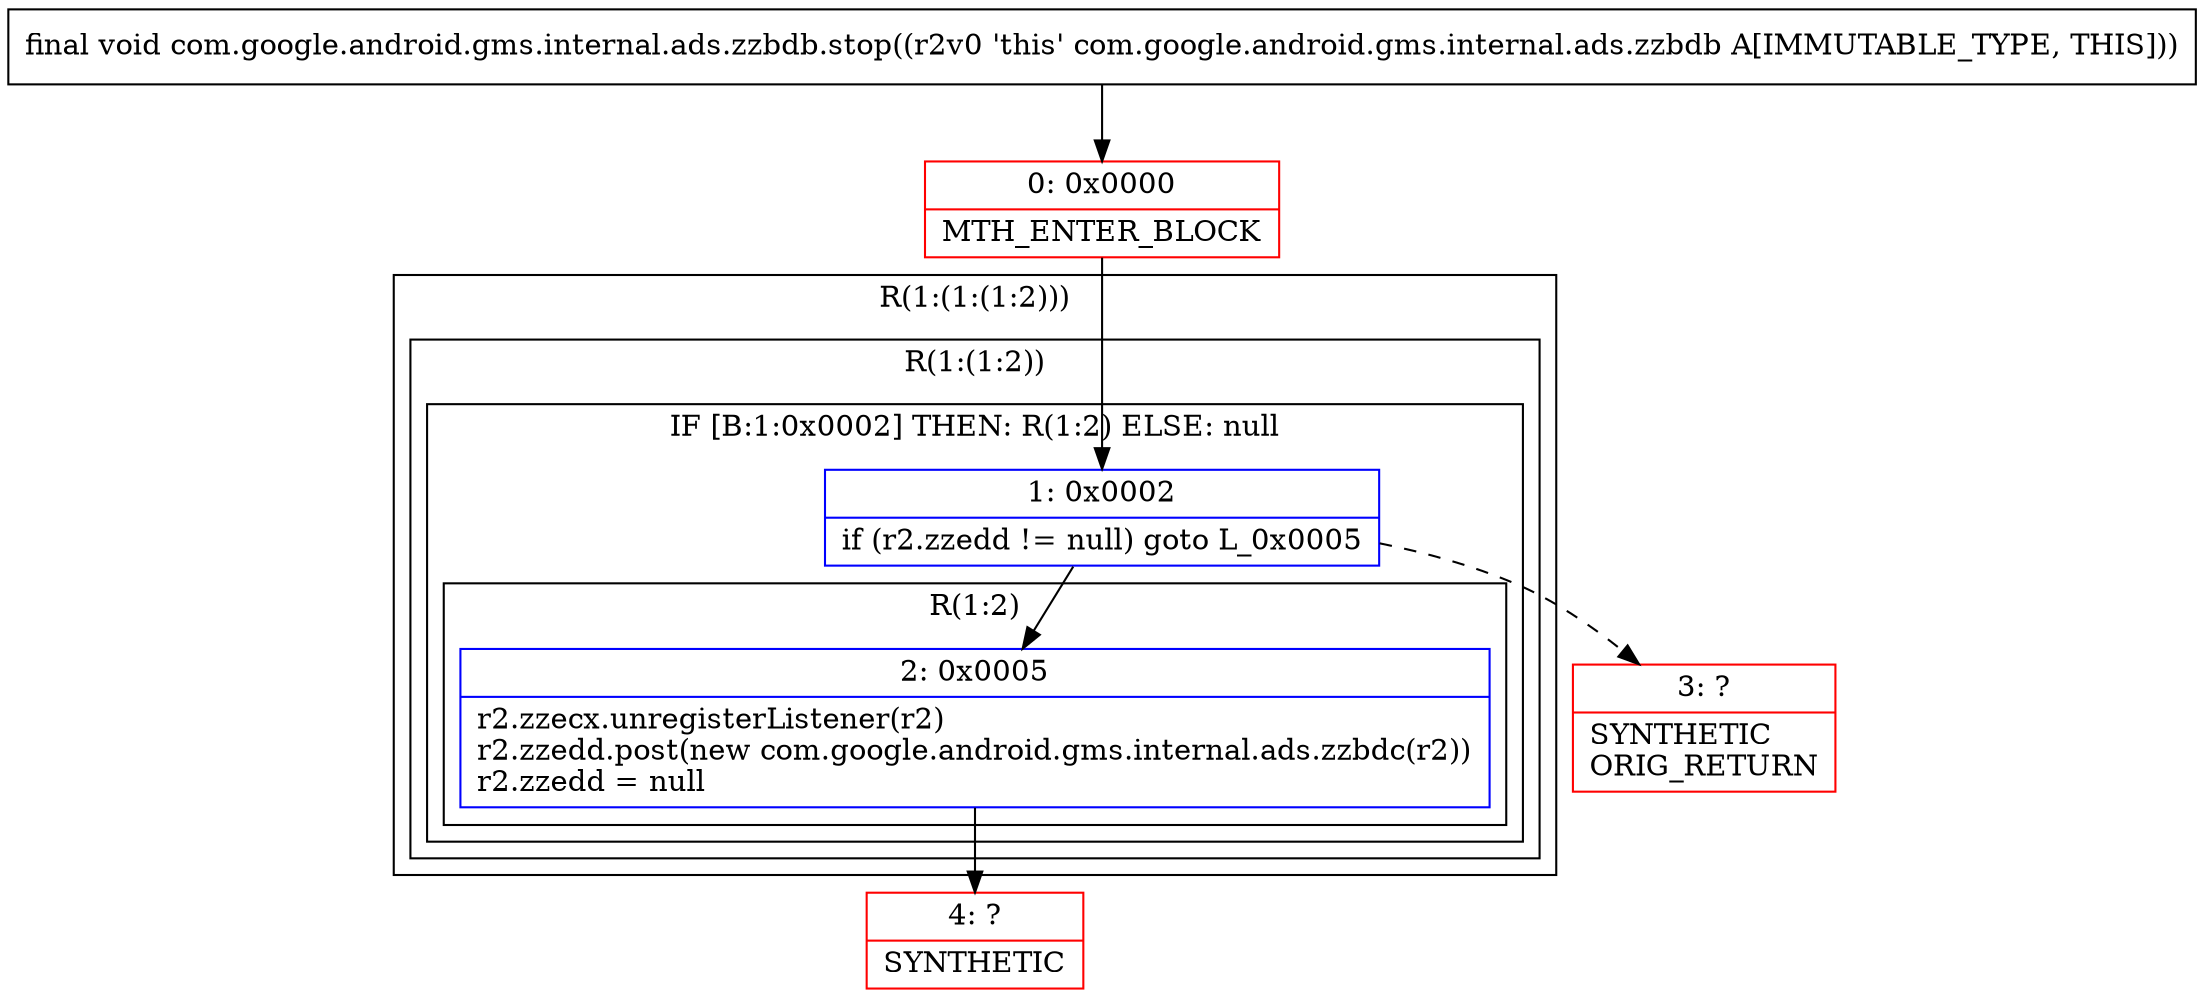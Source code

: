 digraph "CFG forcom.google.android.gms.internal.ads.zzbdb.stop()V" {
subgraph cluster_Region_1094653876 {
label = "R(1:(1:(1:2)))";
node [shape=record,color=blue];
subgraph cluster_Region_1061389495 {
label = "R(1:(1:2))";
node [shape=record,color=blue];
subgraph cluster_IfRegion_1395823785 {
label = "IF [B:1:0x0002] THEN: R(1:2) ELSE: null";
node [shape=record,color=blue];
Node_1 [shape=record,label="{1\:\ 0x0002|if (r2.zzedd != null) goto L_0x0005\l}"];
subgraph cluster_Region_1684041731 {
label = "R(1:2)";
node [shape=record,color=blue];
Node_2 [shape=record,label="{2\:\ 0x0005|r2.zzecx.unregisterListener(r2)\lr2.zzedd.post(new com.google.android.gms.internal.ads.zzbdc(r2))\lr2.zzedd = null\l}"];
}
}
}
}
Node_0 [shape=record,color=red,label="{0\:\ 0x0000|MTH_ENTER_BLOCK\l}"];
Node_3 [shape=record,color=red,label="{3\:\ ?|SYNTHETIC\lORIG_RETURN\l}"];
Node_4 [shape=record,color=red,label="{4\:\ ?|SYNTHETIC\l}"];
MethodNode[shape=record,label="{final void com.google.android.gms.internal.ads.zzbdb.stop((r2v0 'this' com.google.android.gms.internal.ads.zzbdb A[IMMUTABLE_TYPE, THIS])) }"];
MethodNode -> Node_0;
Node_1 -> Node_2;
Node_1 -> Node_3[style=dashed];
Node_2 -> Node_4;
Node_0 -> Node_1;
}

